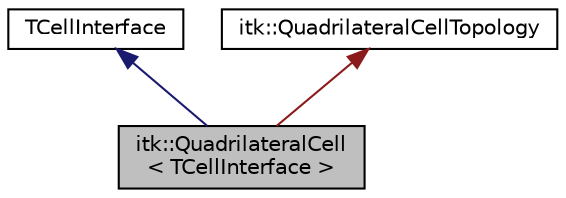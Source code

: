digraph "itk::QuadrilateralCell&lt; TCellInterface &gt;"
{
 // LATEX_PDF_SIZE
  edge [fontname="Helvetica",fontsize="10",labelfontname="Helvetica",labelfontsize="10"];
  node [fontname="Helvetica",fontsize="10",shape=record];
  Node1 [label="itk::QuadrilateralCell\l\< TCellInterface \>",height=0.2,width=0.4,color="black", fillcolor="grey75", style="filled", fontcolor="black",tooltip="Represents a quadrilateral for a Mesh."];
  Node2 -> Node1 [dir="back",color="midnightblue",fontsize="10",style="solid",fontname="Helvetica"];
  Node2 [label="TCellInterface",height=0.2,width=0.4,color="black", fillcolor="white", style="filled",tooltip=" "];
  Node3 -> Node1 [dir="back",color="firebrick4",fontsize="10",style="solid",fontname="Helvetica"];
  Node3 [label="itk::QuadrilateralCellTopology",height=0.2,width=0.4,color="black", fillcolor="white", style="filled",URL="$classitk_1_1QuadrilateralCellTopology.html",tooltip="Holds data defining the topological connections of the vertices and edges of a QuadrilateralCell."];
}
